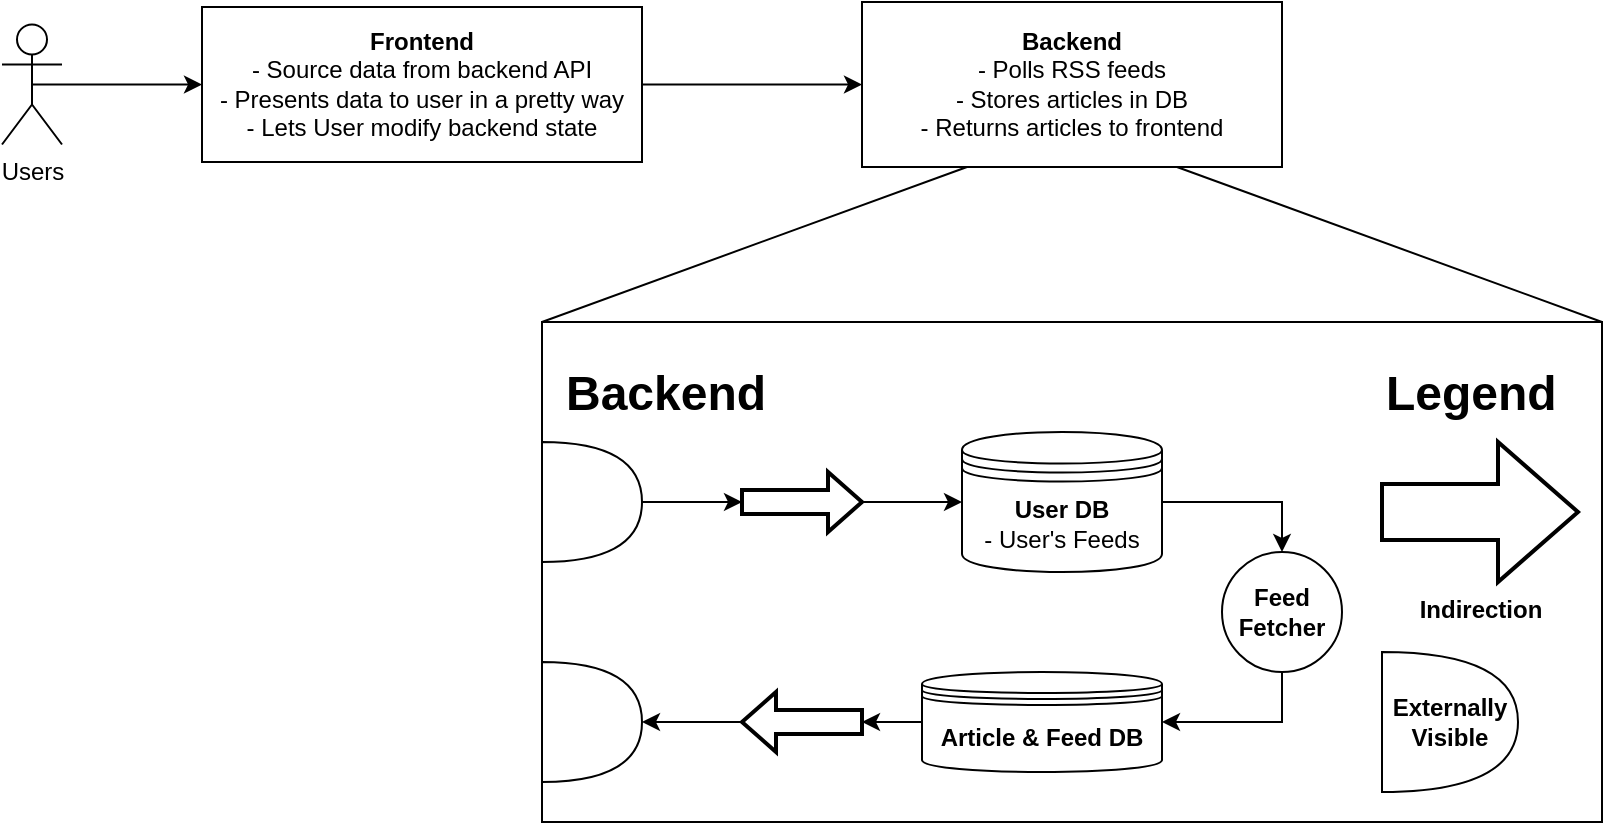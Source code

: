 <mxfile version="26.0.7">
  <diagram name="Page-1" id="ONNEkl865YsKOU8A_xtl">
    <mxGraphModel dx="1124" dy="494" grid="1" gridSize="10" guides="1" tooltips="1" connect="1" arrows="1" fold="1" page="1" pageScale="1" pageWidth="1920" pageHeight="1200" math="0" shadow="0">
      <root>
        <mxCell id="0" />
        <mxCell id="1" parent="0" />
        <mxCell id="Un7B_MPfDlpBDxi7xrs7-4" style="edgeStyle=orthogonalEdgeStyle;rounded=0;orthogonalLoop=1;jettySize=auto;html=1;exitX=1;exitY=0.5;exitDx=0;exitDy=0;entryX=0;entryY=0.5;entryDx=0;entryDy=0;" edge="1" parent="1" source="Un7B_MPfDlpBDxi7xrs7-1" target="Un7B_MPfDlpBDxi7xrs7-2">
          <mxGeometry relative="1" as="geometry" />
        </mxCell>
        <mxCell id="Un7B_MPfDlpBDxi7xrs7-1" value="&lt;div&gt;&lt;b&gt;Frontend&lt;/b&gt;&lt;/div&gt;&lt;div&gt;- Source data from backend API&lt;/div&gt;&lt;div&gt;- Presents data to user in a pretty way&lt;/div&gt;&lt;div&gt;- Lets User modify backend state&lt;br&gt;&lt;/div&gt;" style="rounded=0;whiteSpace=wrap;html=1;" vertex="1" parent="1">
          <mxGeometry x="160" y="92.5" width="220" height="77.5" as="geometry" />
        </mxCell>
        <mxCell id="Un7B_MPfDlpBDxi7xrs7-2" value="&lt;div&gt;&lt;b&gt;Backend&lt;/b&gt;&lt;/div&gt;&lt;div&gt;- Polls RSS feeds&lt;/div&gt;&lt;div&gt;- Stores articles in DB&lt;/div&gt;&lt;div&gt;- Returns articles to frontend&lt;br&gt;&lt;/div&gt;" style="rounded=0;whiteSpace=wrap;html=1;" vertex="1" parent="1">
          <mxGeometry x="490" y="90" width="210" height="82.5" as="geometry" />
        </mxCell>
        <mxCell id="Un7B_MPfDlpBDxi7xrs7-5" style="edgeStyle=orthogonalEdgeStyle;rounded=0;orthogonalLoop=1;jettySize=auto;html=1;exitX=0.5;exitY=0.5;exitDx=0;exitDy=0;exitPerimeter=0;entryX=0;entryY=0.5;entryDx=0;entryDy=0;" edge="1" parent="1" source="Un7B_MPfDlpBDxi7xrs7-3" target="Un7B_MPfDlpBDxi7xrs7-1">
          <mxGeometry relative="1" as="geometry" />
        </mxCell>
        <mxCell id="Un7B_MPfDlpBDxi7xrs7-3" value="&lt;div&gt;Users&lt;/div&gt;" style="shape=umlActor;verticalLabelPosition=bottom;verticalAlign=top;html=1;outlineConnect=0;" vertex="1" parent="1">
          <mxGeometry x="60" y="101.25" width="30" height="60" as="geometry" />
        </mxCell>
        <mxCell id="Un7B_MPfDlpBDxi7xrs7-43" value="" style="endArrow=none;html=1;rounded=0;entryX=0.25;entryY=1;entryDx=0;entryDy=0;exitX=0;exitY=0;exitDx=0;exitDy=0;" edge="1" parent="1" source="Un7B_MPfDlpBDxi7xrs7-34" target="Un7B_MPfDlpBDxi7xrs7-2">
          <mxGeometry width="50" height="50" relative="1" as="geometry">
            <mxPoint x="410" y="330" as="sourcePoint" />
            <mxPoint x="460" y="280" as="targetPoint" />
          </mxGeometry>
        </mxCell>
        <mxCell id="Un7B_MPfDlpBDxi7xrs7-44" value="" style="endArrow=none;html=1;rounded=0;entryX=0.75;entryY=1;entryDx=0;entryDy=0;exitX=1;exitY=0;exitDx=0;exitDy=0;" edge="1" parent="1" source="Un7B_MPfDlpBDxi7xrs7-34" target="Un7B_MPfDlpBDxi7xrs7-2">
          <mxGeometry width="50" height="50" relative="1" as="geometry">
            <mxPoint x="410" y="330" as="sourcePoint" />
            <mxPoint x="460" y="280" as="targetPoint" />
          </mxGeometry>
        </mxCell>
        <mxCell id="Un7B_MPfDlpBDxi7xrs7-48" value="" style="group" vertex="1" connectable="0" parent="1">
          <mxGeometry x="330" y="250" width="530" height="250" as="geometry" />
        </mxCell>
        <mxCell id="Un7B_MPfDlpBDxi7xrs7-34" value="" style="rounded=0;whiteSpace=wrap;html=1;" vertex="1" parent="Un7B_MPfDlpBDxi7xrs7-48">
          <mxGeometry width="530" height="250" as="geometry" />
        </mxCell>
        <mxCell id="Un7B_MPfDlpBDxi7xrs7-15" style="edgeStyle=orthogonalEdgeStyle;rounded=0;orthogonalLoop=1;jettySize=auto;html=1;entryX=1;entryY=0.5;entryDx=0;entryDy=0;exitX=0.5;exitY=1;exitDx=0;exitDy=0;" edge="1" parent="Un7B_MPfDlpBDxi7xrs7-48" source="Un7B_MPfDlpBDxi7xrs7-10" target="Un7B_MPfDlpBDxi7xrs7-12">
          <mxGeometry relative="1" as="geometry" />
        </mxCell>
        <mxCell id="Un7B_MPfDlpBDxi7xrs7-10" value="&lt;div&gt;Feed&lt;/div&gt;&lt;div&gt;Fetcher&lt;/div&gt;" style="ellipse;whiteSpace=wrap;html=1;aspect=fixed;fontStyle=1" vertex="1" parent="Un7B_MPfDlpBDxi7xrs7-48">
          <mxGeometry x="340" y="115" width="60" height="60" as="geometry" />
        </mxCell>
        <mxCell id="Un7B_MPfDlpBDxi7xrs7-12" value="&lt;div&gt;&lt;b&gt;Article &amp;amp; Feed DB&lt;/b&gt;&lt;/div&gt;" style="shape=datastore;whiteSpace=wrap;html=1;" vertex="1" parent="Un7B_MPfDlpBDxi7xrs7-48">
          <mxGeometry x="190" y="175" width="120" height="50" as="geometry" />
        </mxCell>
        <mxCell id="Un7B_MPfDlpBDxi7xrs7-14" style="edgeStyle=orthogonalEdgeStyle;rounded=0;orthogonalLoop=1;jettySize=auto;html=1;entryX=0.5;entryY=0;entryDx=0;entryDy=0;" edge="1" parent="Un7B_MPfDlpBDxi7xrs7-48" source="Un7B_MPfDlpBDxi7xrs7-13" target="Un7B_MPfDlpBDxi7xrs7-10">
          <mxGeometry relative="1" as="geometry" />
        </mxCell>
        <mxCell id="Un7B_MPfDlpBDxi7xrs7-13" value="&lt;div&gt;&lt;b&gt;User DB&lt;/b&gt;&lt;/div&gt;&lt;div&gt;- User&#39;s Feeds&lt;br&gt;&lt;/div&gt;" style="shape=datastore;whiteSpace=wrap;html=1;" vertex="1" parent="Un7B_MPfDlpBDxi7xrs7-48">
          <mxGeometry x="210" y="55" width="100" height="70" as="geometry" />
        </mxCell>
        <mxCell id="Un7B_MPfDlpBDxi7xrs7-24" style="edgeStyle=orthogonalEdgeStyle;rounded=0;orthogonalLoop=1;jettySize=auto;html=1;" edge="1" parent="Un7B_MPfDlpBDxi7xrs7-48" source="Un7B_MPfDlpBDxi7xrs7-20" target="Un7B_MPfDlpBDxi7xrs7-13">
          <mxGeometry relative="1" as="geometry" />
        </mxCell>
        <mxCell id="Un7B_MPfDlpBDxi7xrs7-20" value="" style="verticalLabelPosition=bottom;verticalAlign=top;html=1;strokeWidth=2;shape=mxgraph.arrows2.arrow;dy=0.6;dx=17;notch=0;" vertex="1" parent="Un7B_MPfDlpBDxi7xrs7-48">
          <mxGeometry x="100" y="75" width="60" height="30" as="geometry" />
        </mxCell>
        <mxCell id="Un7B_MPfDlpBDxi7xrs7-25" style="edgeStyle=orthogonalEdgeStyle;rounded=0;orthogonalLoop=1;jettySize=auto;html=1;" edge="1" parent="Un7B_MPfDlpBDxi7xrs7-48" source="Un7B_MPfDlpBDxi7xrs7-12" target="Un7B_MPfDlpBDxi7xrs7-22">
          <mxGeometry relative="1" as="geometry" />
        </mxCell>
        <mxCell id="Un7B_MPfDlpBDxi7xrs7-46" style="edgeStyle=orthogonalEdgeStyle;rounded=0;orthogonalLoop=1;jettySize=auto;html=1;" edge="1" parent="Un7B_MPfDlpBDxi7xrs7-48" source="Un7B_MPfDlpBDxi7xrs7-22" target="Un7B_MPfDlpBDxi7xrs7-28">
          <mxGeometry relative="1" as="geometry" />
        </mxCell>
        <mxCell id="Un7B_MPfDlpBDxi7xrs7-22" value="" style="verticalLabelPosition=bottom;verticalAlign=top;html=1;strokeWidth=2;shape=mxgraph.arrows2.arrow;dy=0.6;dx=17;notch=0;rotation=-180;" vertex="1" parent="Un7B_MPfDlpBDxi7xrs7-48">
          <mxGeometry x="100" y="185" width="60" height="30" as="geometry" />
        </mxCell>
        <mxCell id="Un7B_MPfDlpBDxi7xrs7-26" value="Indirection" style="verticalLabelPosition=bottom;verticalAlign=top;html=1;strokeWidth=2;shape=mxgraph.arrows2.arrow;dy=0.6;dx=40;notch=0;fontStyle=1" vertex="1" parent="Un7B_MPfDlpBDxi7xrs7-48">
          <mxGeometry x="420" y="60" width="98" height="70" as="geometry" />
        </mxCell>
        <mxCell id="Un7B_MPfDlpBDxi7xrs7-28" value="" style="shape=or;whiteSpace=wrap;html=1;" vertex="1" parent="Un7B_MPfDlpBDxi7xrs7-48">
          <mxGeometry y="170" width="50" height="60" as="geometry" />
        </mxCell>
        <mxCell id="Un7B_MPfDlpBDxi7xrs7-29" value="&lt;div&gt;Externally&lt;/div&gt;&lt;div&gt;Visible&lt;br&gt;&lt;/div&gt;" style="shape=or;whiteSpace=wrap;html=1;fontStyle=1" vertex="1" parent="Un7B_MPfDlpBDxi7xrs7-48">
          <mxGeometry x="420" y="165" width="68" height="70" as="geometry" />
        </mxCell>
        <mxCell id="Un7B_MPfDlpBDxi7xrs7-30" value="&lt;h1 style=&quot;margin-top: 0px;&quot;&gt;Legend&lt;/h1&gt;" style="text;html=1;whiteSpace=wrap;overflow=hidden;rounded=0;" vertex="1" parent="Un7B_MPfDlpBDxi7xrs7-48">
          <mxGeometry x="420" y="15" width="98" height="40" as="geometry" />
        </mxCell>
        <mxCell id="Un7B_MPfDlpBDxi7xrs7-32" value="" style="shape=or;whiteSpace=wrap;html=1;" vertex="1" parent="Un7B_MPfDlpBDxi7xrs7-48">
          <mxGeometry y="60" width="50" height="60" as="geometry" />
        </mxCell>
        <mxCell id="Un7B_MPfDlpBDxi7xrs7-33" style="edgeStyle=orthogonalEdgeStyle;rounded=0;orthogonalLoop=1;jettySize=auto;html=1;" edge="1" parent="Un7B_MPfDlpBDxi7xrs7-48" source="Un7B_MPfDlpBDxi7xrs7-32" target="Un7B_MPfDlpBDxi7xrs7-20">
          <mxGeometry relative="1" as="geometry" />
        </mxCell>
        <mxCell id="Un7B_MPfDlpBDxi7xrs7-36" value="&lt;h1 style=&quot;margin-top: 0px;&quot;&gt;Backend&lt;/h1&gt;" style="text;html=1;whiteSpace=wrap;overflow=hidden;rounded=0;" vertex="1" parent="Un7B_MPfDlpBDxi7xrs7-48">
          <mxGeometry x="10" y="15" width="109" height="40" as="geometry" />
        </mxCell>
      </root>
    </mxGraphModel>
  </diagram>
</mxfile>
